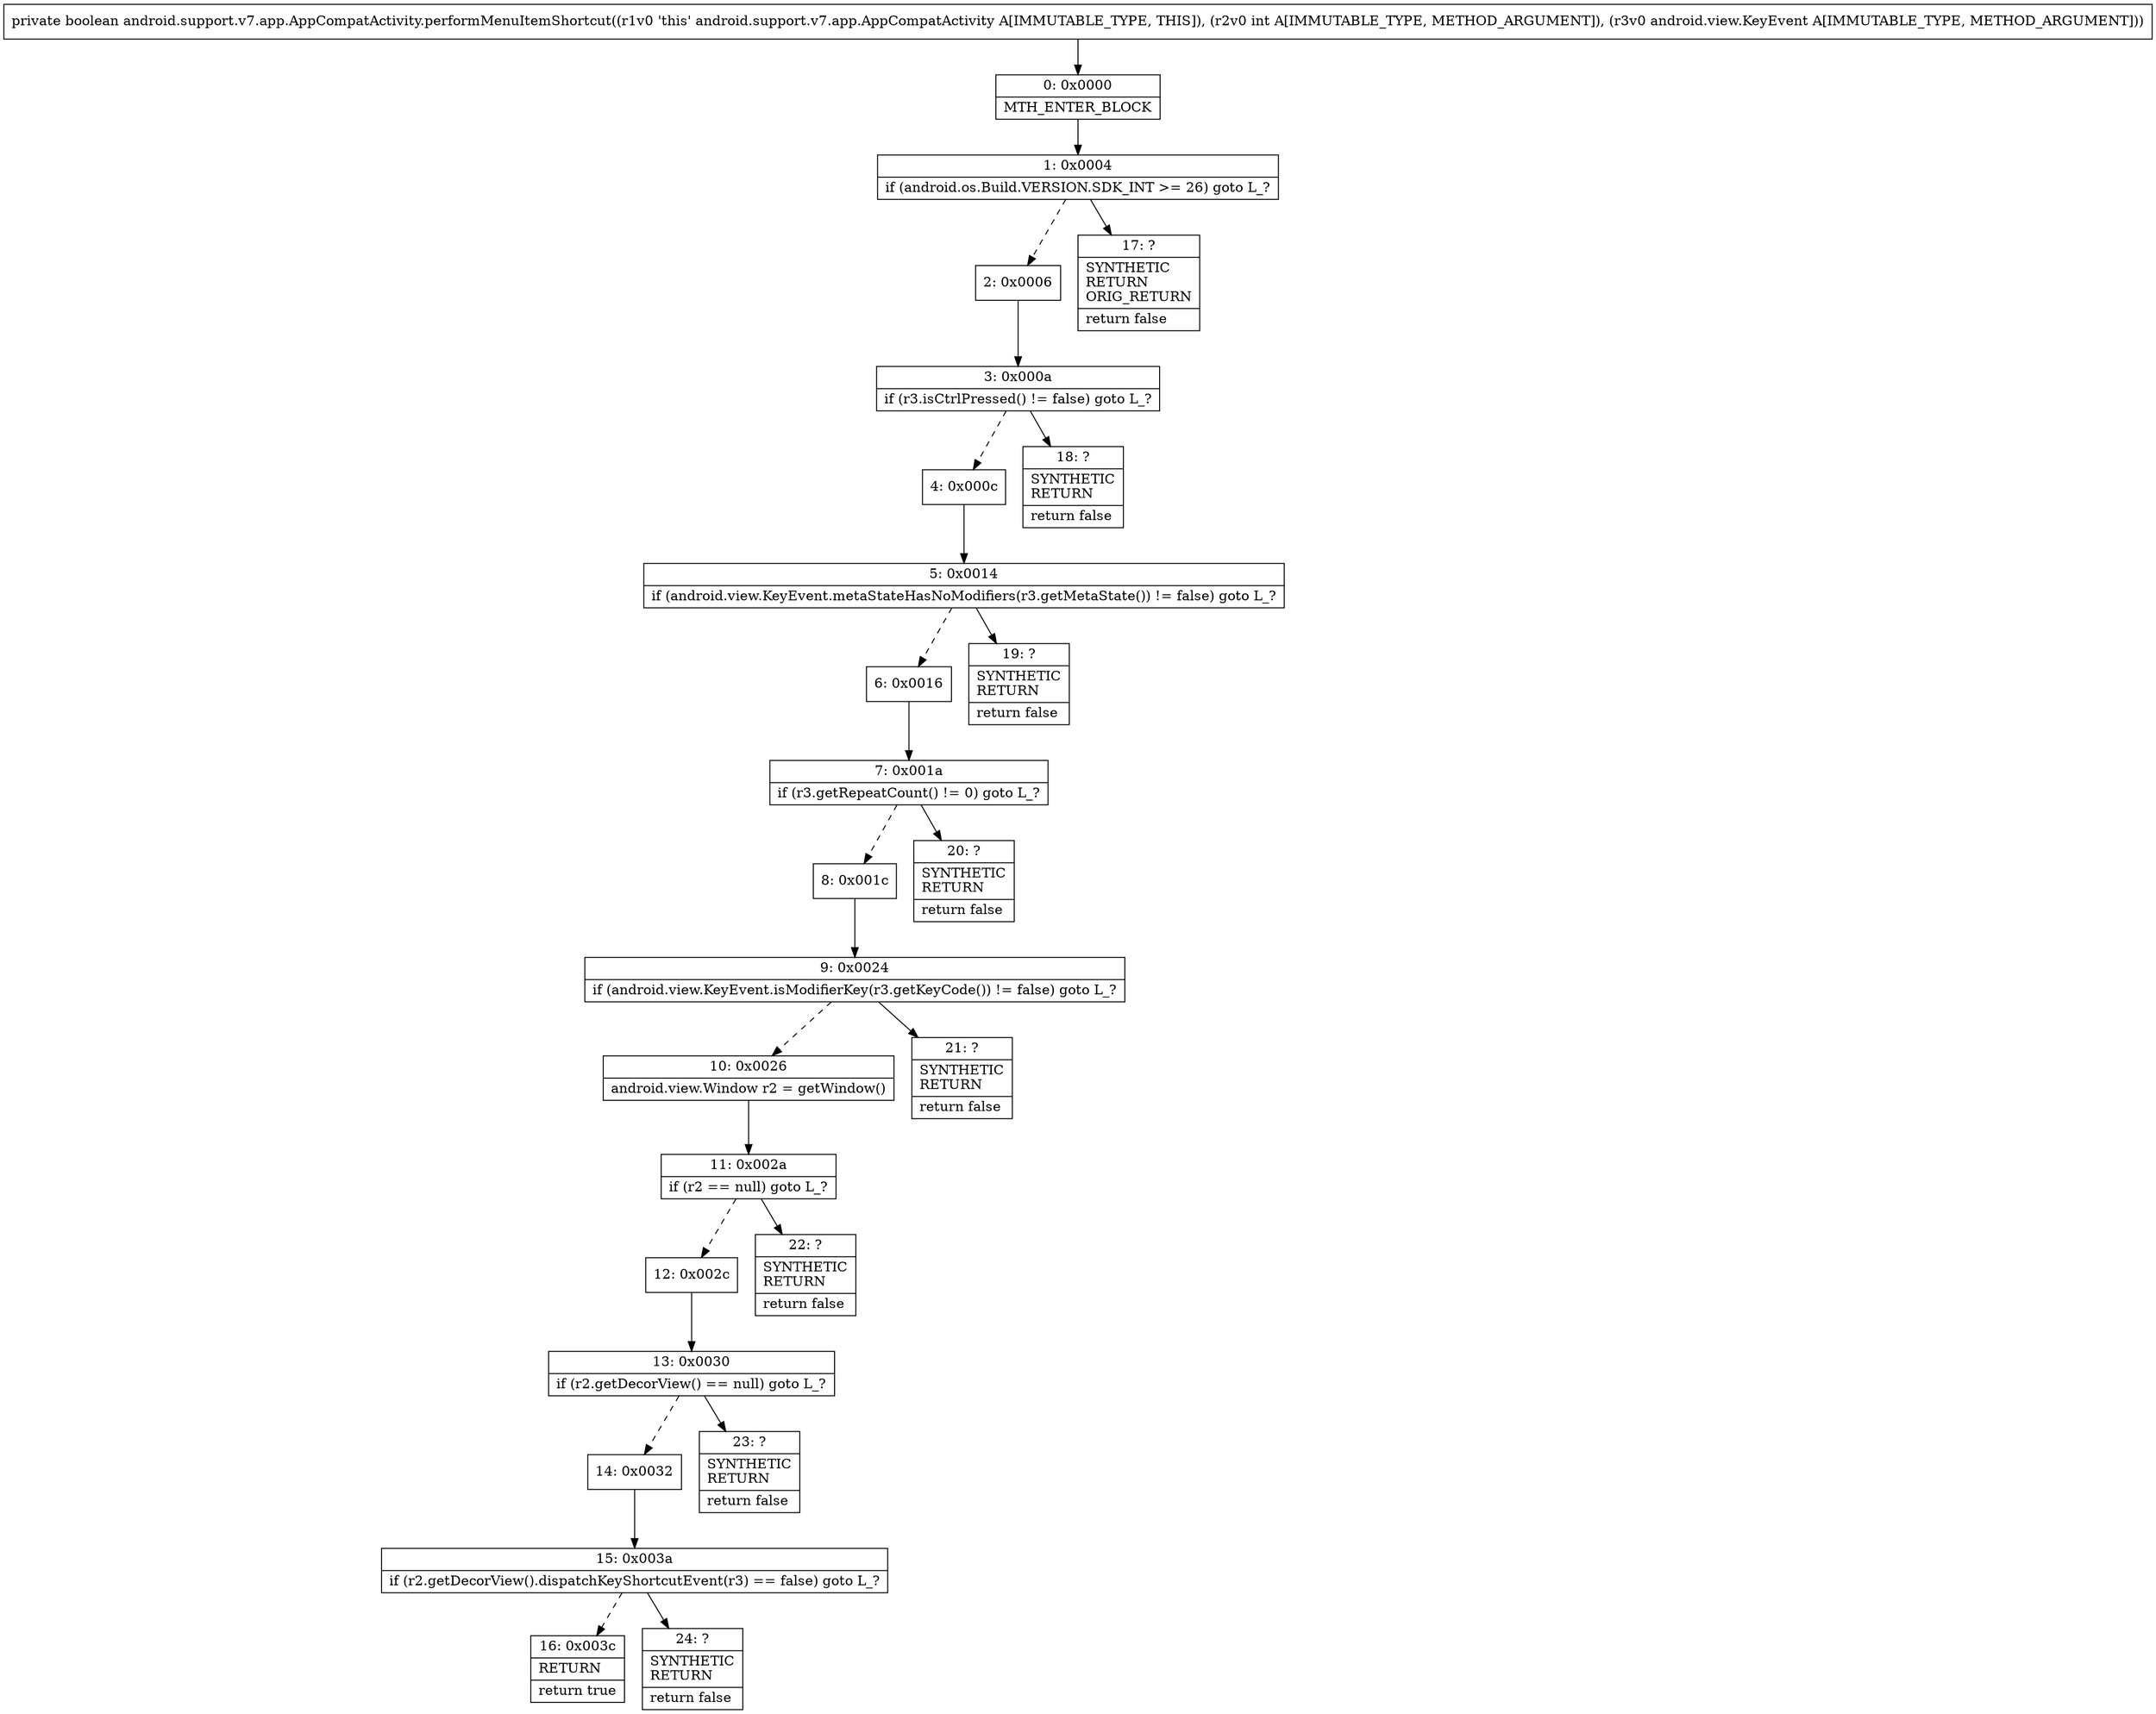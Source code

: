 digraph "CFG forandroid.support.v7.app.AppCompatActivity.performMenuItemShortcut(ILandroid\/view\/KeyEvent;)Z" {
Node_0 [shape=record,label="{0\:\ 0x0000|MTH_ENTER_BLOCK\l}"];
Node_1 [shape=record,label="{1\:\ 0x0004|if (android.os.Build.VERSION.SDK_INT \>= 26) goto L_?\l}"];
Node_2 [shape=record,label="{2\:\ 0x0006}"];
Node_3 [shape=record,label="{3\:\ 0x000a|if (r3.isCtrlPressed() != false) goto L_?\l}"];
Node_4 [shape=record,label="{4\:\ 0x000c}"];
Node_5 [shape=record,label="{5\:\ 0x0014|if (android.view.KeyEvent.metaStateHasNoModifiers(r3.getMetaState()) != false) goto L_?\l}"];
Node_6 [shape=record,label="{6\:\ 0x0016}"];
Node_7 [shape=record,label="{7\:\ 0x001a|if (r3.getRepeatCount() != 0) goto L_?\l}"];
Node_8 [shape=record,label="{8\:\ 0x001c}"];
Node_9 [shape=record,label="{9\:\ 0x0024|if (android.view.KeyEvent.isModifierKey(r3.getKeyCode()) != false) goto L_?\l}"];
Node_10 [shape=record,label="{10\:\ 0x0026|android.view.Window r2 = getWindow()\l}"];
Node_11 [shape=record,label="{11\:\ 0x002a|if (r2 == null) goto L_?\l}"];
Node_12 [shape=record,label="{12\:\ 0x002c}"];
Node_13 [shape=record,label="{13\:\ 0x0030|if (r2.getDecorView() == null) goto L_?\l}"];
Node_14 [shape=record,label="{14\:\ 0x0032}"];
Node_15 [shape=record,label="{15\:\ 0x003a|if (r2.getDecorView().dispatchKeyShortcutEvent(r3) == false) goto L_?\l}"];
Node_16 [shape=record,label="{16\:\ 0x003c|RETURN\l|return true\l}"];
Node_17 [shape=record,label="{17\:\ ?|SYNTHETIC\lRETURN\lORIG_RETURN\l|return false\l}"];
Node_18 [shape=record,label="{18\:\ ?|SYNTHETIC\lRETURN\l|return false\l}"];
Node_19 [shape=record,label="{19\:\ ?|SYNTHETIC\lRETURN\l|return false\l}"];
Node_20 [shape=record,label="{20\:\ ?|SYNTHETIC\lRETURN\l|return false\l}"];
Node_21 [shape=record,label="{21\:\ ?|SYNTHETIC\lRETURN\l|return false\l}"];
Node_22 [shape=record,label="{22\:\ ?|SYNTHETIC\lRETURN\l|return false\l}"];
Node_23 [shape=record,label="{23\:\ ?|SYNTHETIC\lRETURN\l|return false\l}"];
Node_24 [shape=record,label="{24\:\ ?|SYNTHETIC\lRETURN\l|return false\l}"];
MethodNode[shape=record,label="{private boolean android.support.v7.app.AppCompatActivity.performMenuItemShortcut((r1v0 'this' android.support.v7.app.AppCompatActivity A[IMMUTABLE_TYPE, THIS]), (r2v0 int A[IMMUTABLE_TYPE, METHOD_ARGUMENT]), (r3v0 android.view.KeyEvent A[IMMUTABLE_TYPE, METHOD_ARGUMENT])) }"];
MethodNode -> Node_0;
Node_0 -> Node_1;
Node_1 -> Node_2[style=dashed];
Node_1 -> Node_17;
Node_2 -> Node_3;
Node_3 -> Node_4[style=dashed];
Node_3 -> Node_18;
Node_4 -> Node_5;
Node_5 -> Node_6[style=dashed];
Node_5 -> Node_19;
Node_6 -> Node_7;
Node_7 -> Node_8[style=dashed];
Node_7 -> Node_20;
Node_8 -> Node_9;
Node_9 -> Node_10[style=dashed];
Node_9 -> Node_21;
Node_10 -> Node_11;
Node_11 -> Node_12[style=dashed];
Node_11 -> Node_22;
Node_12 -> Node_13;
Node_13 -> Node_14[style=dashed];
Node_13 -> Node_23;
Node_14 -> Node_15;
Node_15 -> Node_16[style=dashed];
Node_15 -> Node_24;
}

